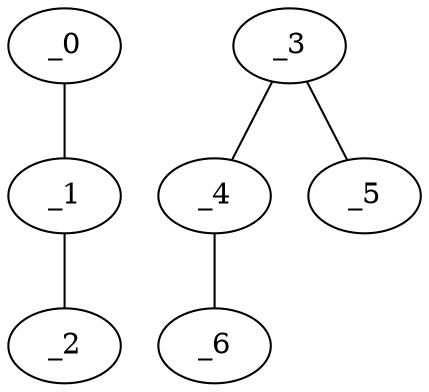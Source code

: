 graph AP1_0063 {
	_0	 [x="1.29544",
		y="1.08639"];
	_1	 [x="1.57527",
		y="2.92955"];
	_0 -- _1;
	_2	 [x="2.04055",
		y="1.30956"];
	_1 -- _2;
	_3	 [x="0.88",
		y="1.49"];
	_4	 [x="2.12",
		y="1.49"];
	_3 -- _4;
	_5	 [x="1.78889",
		y="2.62352"];
	_3 -- _5;
	_6	 [x="2.69915",
		y="1.96233"];
	_4 -- _6;
}

